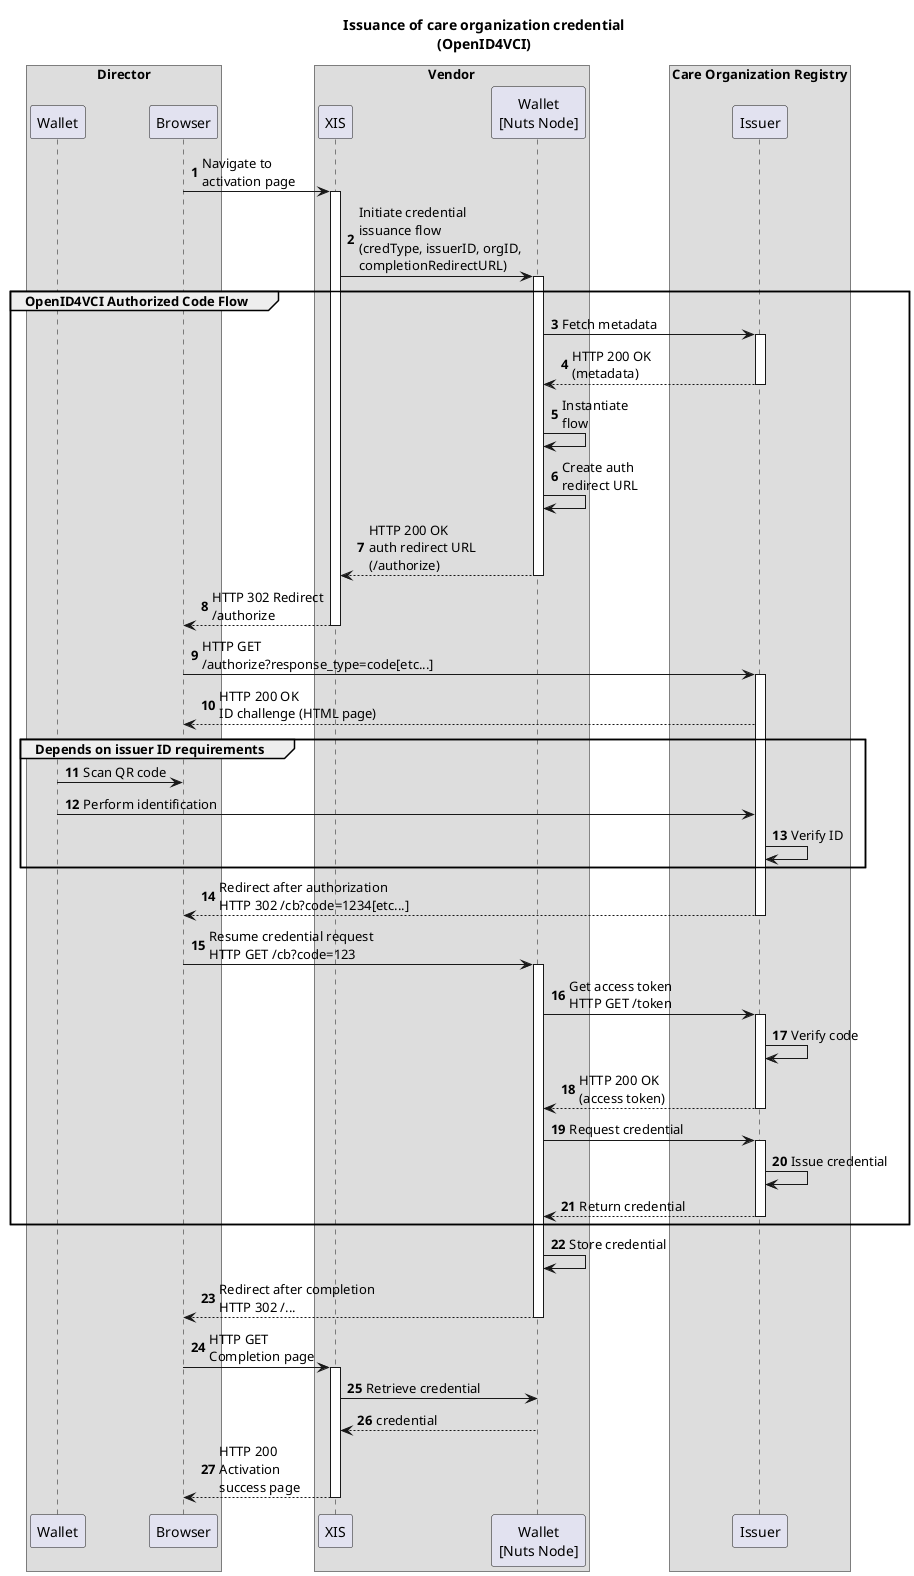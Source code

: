 @startuml
autonumber

title Issuance of care organization credential\n(OpenID4VCI)

box Director
    participant Wallet
    participant Browser
end box
box Vendor
    participant XIS
    participant Node as "Wallet\n[Nuts Node]"
end box
box Care Organization Registry
    participant Issuer as "Issuer"
end box

Browser -> XIS : Navigate to\nactivation page
activate XIS
    XIS -> Node : Initiate credential\nissuance flow\n(credType, issuerID, orgID,\ncompletionRedirectURL)
    activate Node
group OpenID4VCI Authorized Code Flow
        Node -> Issuer : Fetch metadata
        activate Issuer
            Issuer --> Node : HTTP 200 OK\n(metadata)
        deactivate Issuer
        Node -> Node : Instantiate\nflow
        Node -> Node : Create auth\nredirect URL
        Node --> XIS : HTTP 200 OK\nauth redirect URL\n(/authorize)
    deactivate Node
    XIS --> Browser : HTTP 302 Redirect\n/authorize
deactivate XIS

Browser -> Issuer : HTTP GET\n/authorize?response_type=code[etc...]
activate Issuer
    Issuer --> Browser : HTTP 200 OK\nID challenge (HTML page)
    group Depends on issuer ID requirements
        Wallet -> Browser : Scan QR code
        Wallet -> Issuer : Perform identification
        Issuer -> Issuer : Verify ID
    end
    Issuer --> Browser : Redirect after authorization\nHTTP 302 /cb?code=1234[etc...]
deactivate Issuer

Browser -> Node : Resume credential request\nHTTP GET /cb?code=123
activate Node
    Node -> Issuer : Get access token\nHTTP GET /token
    activate Issuer
        Issuer -> Issuer : Verify code
        Issuer --> Node : HTTP 200 OK\n(access token)
    deactivate Issuer
    Node -> Issuer : Request credential
    activate Issuer
        Issuer -> Issuer : Issue credential
        Issuer --> Node : Return credential
    deactivate Issuer
end
    Node -> Node : Store credential
    Node --> Browser : Redirect after completion\nHTTP 302 /...
deactivate Node

Browser -> XIS : HTTP GET\nCompletion page
activate XIS
    XIS -> Node : Retrieve credential
    Node --> XIS : credential
    XIS --> Browser : HTTP 200\nActivation\nsuccess page
deactivate XIS
@enduml